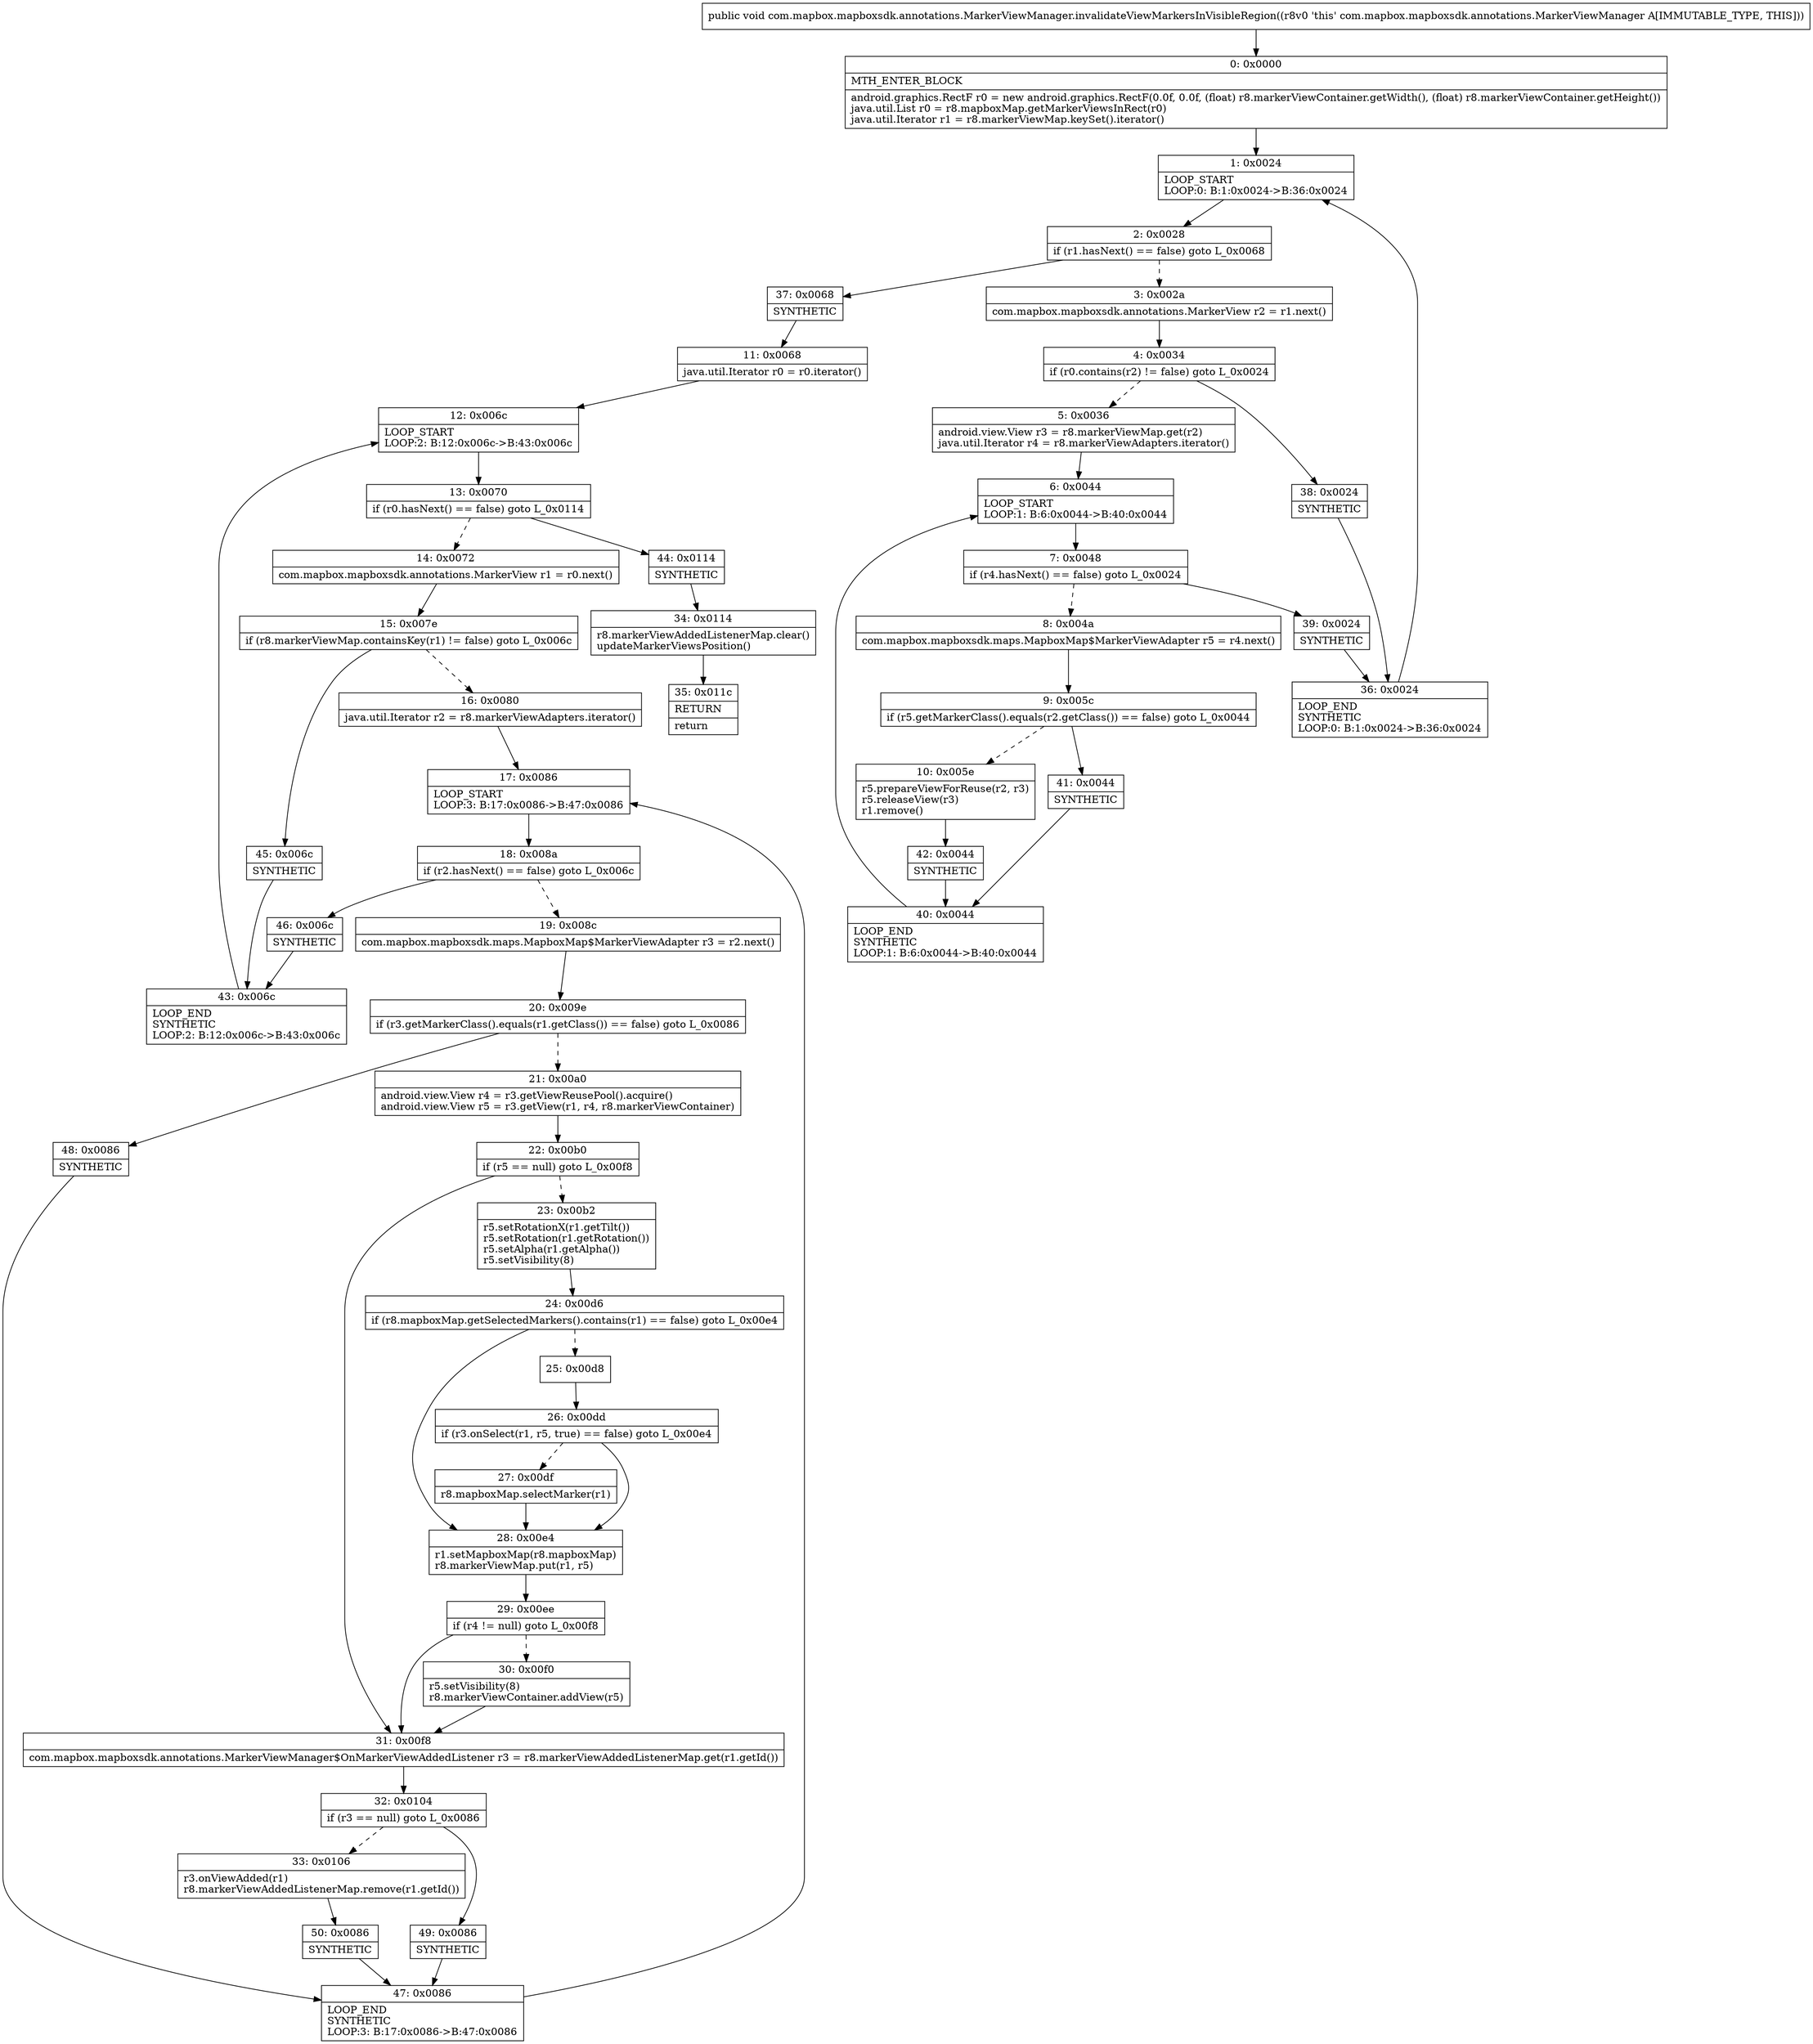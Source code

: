 digraph "CFG forcom.mapbox.mapboxsdk.annotations.MarkerViewManager.invalidateViewMarkersInVisibleRegion()V" {
Node_0 [shape=record,label="{0\:\ 0x0000|MTH_ENTER_BLOCK\l|android.graphics.RectF r0 = new android.graphics.RectF(0.0f, 0.0f, (float) r8.markerViewContainer.getWidth(), (float) r8.markerViewContainer.getHeight())\ljava.util.List r0 = r8.mapboxMap.getMarkerViewsInRect(r0)\ljava.util.Iterator r1 = r8.markerViewMap.keySet().iterator()\l}"];
Node_1 [shape=record,label="{1\:\ 0x0024|LOOP_START\lLOOP:0: B:1:0x0024\-\>B:36:0x0024\l}"];
Node_2 [shape=record,label="{2\:\ 0x0028|if (r1.hasNext() == false) goto L_0x0068\l}"];
Node_3 [shape=record,label="{3\:\ 0x002a|com.mapbox.mapboxsdk.annotations.MarkerView r2 = r1.next()\l}"];
Node_4 [shape=record,label="{4\:\ 0x0034|if (r0.contains(r2) != false) goto L_0x0024\l}"];
Node_5 [shape=record,label="{5\:\ 0x0036|android.view.View r3 = r8.markerViewMap.get(r2)\ljava.util.Iterator r4 = r8.markerViewAdapters.iterator()\l}"];
Node_6 [shape=record,label="{6\:\ 0x0044|LOOP_START\lLOOP:1: B:6:0x0044\-\>B:40:0x0044\l}"];
Node_7 [shape=record,label="{7\:\ 0x0048|if (r4.hasNext() == false) goto L_0x0024\l}"];
Node_8 [shape=record,label="{8\:\ 0x004a|com.mapbox.mapboxsdk.maps.MapboxMap$MarkerViewAdapter r5 = r4.next()\l}"];
Node_9 [shape=record,label="{9\:\ 0x005c|if (r5.getMarkerClass().equals(r2.getClass()) == false) goto L_0x0044\l}"];
Node_10 [shape=record,label="{10\:\ 0x005e|r5.prepareViewForReuse(r2, r3)\lr5.releaseView(r3)\lr1.remove()\l}"];
Node_11 [shape=record,label="{11\:\ 0x0068|java.util.Iterator r0 = r0.iterator()\l}"];
Node_12 [shape=record,label="{12\:\ 0x006c|LOOP_START\lLOOP:2: B:12:0x006c\-\>B:43:0x006c\l}"];
Node_13 [shape=record,label="{13\:\ 0x0070|if (r0.hasNext() == false) goto L_0x0114\l}"];
Node_14 [shape=record,label="{14\:\ 0x0072|com.mapbox.mapboxsdk.annotations.MarkerView r1 = r0.next()\l}"];
Node_15 [shape=record,label="{15\:\ 0x007e|if (r8.markerViewMap.containsKey(r1) != false) goto L_0x006c\l}"];
Node_16 [shape=record,label="{16\:\ 0x0080|java.util.Iterator r2 = r8.markerViewAdapters.iterator()\l}"];
Node_17 [shape=record,label="{17\:\ 0x0086|LOOP_START\lLOOP:3: B:17:0x0086\-\>B:47:0x0086\l}"];
Node_18 [shape=record,label="{18\:\ 0x008a|if (r2.hasNext() == false) goto L_0x006c\l}"];
Node_19 [shape=record,label="{19\:\ 0x008c|com.mapbox.mapboxsdk.maps.MapboxMap$MarkerViewAdapter r3 = r2.next()\l}"];
Node_20 [shape=record,label="{20\:\ 0x009e|if (r3.getMarkerClass().equals(r1.getClass()) == false) goto L_0x0086\l}"];
Node_21 [shape=record,label="{21\:\ 0x00a0|android.view.View r4 = r3.getViewReusePool().acquire()\landroid.view.View r5 = r3.getView(r1, r4, r8.markerViewContainer)\l}"];
Node_22 [shape=record,label="{22\:\ 0x00b0|if (r5 == null) goto L_0x00f8\l}"];
Node_23 [shape=record,label="{23\:\ 0x00b2|r5.setRotationX(r1.getTilt())\lr5.setRotation(r1.getRotation())\lr5.setAlpha(r1.getAlpha())\lr5.setVisibility(8)\l}"];
Node_24 [shape=record,label="{24\:\ 0x00d6|if (r8.mapboxMap.getSelectedMarkers().contains(r1) == false) goto L_0x00e4\l}"];
Node_25 [shape=record,label="{25\:\ 0x00d8}"];
Node_26 [shape=record,label="{26\:\ 0x00dd|if (r3.onSelect(r1, r5, true) == false) goto L_0x00e4\l}"];
Node_27 [shape=record,label="{27\:\ 0x00df|r8.mapboxMap.selectMarker(r1)\l}"];
Node_28 [shape=record,label="{28\:\ 0x00e4|r1.setMapboxMap(r8.mapboxMap)\lr8.markerViewMap.put(r1, r5)\l}"];
Node_29 [shape=record,label="{29\:\ 0x00ee|if (r4 != null) goto L_0x00f8\l}"];
Node_30 [shape=record,label="{30\:\ 0x00f0|r5.setVisibility(8)\lr8.markerViewContainer.addView(r5)\l}"];
Node_31 [shape=record,label="{31\:\ 0x00f8|com.mapbox.mapboxsdk.annotations.MarkerViewManager$OnMarkerViewAddedListener r3 = r8.markerViewAddedListenerMap.get(r1.getId())\l}"];
Node_32 [shape=record,label="{32\:\ 0x0104|if (r3 == null) goto L_0x0086\l}"];
Node_33 [shape=record,label="{33\:\ 0x0106|r3.onViewAdded(r1)\lr8.markerViewAddedListenerMap.remove(r1.getId())\l}"];
Node_34 [shape=record,label="{34\:\ 0x0114|r8.markerViewAddedListenerMap.clear()\lupdateMarkerViewsPosition()\l}"];
Node_35 [shape=record,label="{35\:\ 0x011c|RETURN\l|return\l}"];
Node_36 [shape=record,label="{36\:\ 0x0024|LOOP_END\lSYNTHETIC\lLOOP:0: B:1:0x0024\-\>B:36:0x0024\l}"];
Node_37 [shape=record,label="{37\:\ 0x0068|SYNTHETIC\l}"];
Node_38 [shape=record,label="{38\:\ 0x0024|SYNTHETIC\l}"];
Node_39 [shape=record,label="{39\:\ 0x0024|SYNTHETIC\l}"];
Node_40 [shape=record,label="{40\:\ 0x0044|LOOP_END\lSYNTHETIC\lLOOP:1: B:6:0x0044\-\>B:40:0x0044\l}"];
Node_41 [shape=record,label="{41\:\ 0x0044|SYNTHETIC\l}"];
Node_42 [shape=record,label="{42\:\ 0x0044|SYNTHETIC\l}"];
Node_43 [shape=record,label="{43\:\ 0x006c|LOOP_END\lSYNTHETIC\lLOOP:2: B:12:0x006c\-\>B:43:0x006c\l}"];
Node_44 [shape=record,label="{44\:\ 0x0114|SYNTHETIC\l}"];
Node_45 [shape=record,label="{45\:\ 0x006c|SYNTHETIC\l}"];
Node_46 [shape=record,label="{46\:\ 0x006c|SYNTHETIC\l}"];
Node_47 [shape=record,label="{47\:\ 0x0086|LOOP_END\lSYNTHETIC\lLOOP:3: B:17:0x0086\-\>B:47:0x0086\l}"];
Node_48 [shape=record,label="{48\:\ 0x0086|SYNTHETIC\l}"];
Node_49 [shape=record,label="{49\:\ 0x0086|SYNTHETIC\l}"];
Node_50 [shape=record,label="{50\:\ 0x0086|SYNTHETIC\l}"];
MethodNode[shape=record,label="{public void com.mapbox.mapboxsdk.annotations.MarkerViewManager.invalidateViewMarkersInVisibleRegion((r8v0 'this' com.mapbox.mapboxsdk.annotations.MarkerViewManager A[IMMUTABLE_TYPE, THIS])) }"];
MethodNode -> Node_0;
Node_0 -> Node_1;
Node_1 -> Node_2;
Node_2 -> Node_3[style=dashed];
Node_2 -> Node_37;
Node_3 -> Node_4;
Node_4 -> Node_5[style=dashed];
Node_4 -> Node_38;
Node_5 -> Node_6;
Node_6 -> Node_7;
Node_7 -> Node_8[style=dashed];
Node_7 -> Node_39;
Node_8 -> Node_9;
Node_9 -> Node_10[style=dashed];
Node_9 -> Node_41;
Node_10 -> Node_42;
Node_11 -> Node_12;
Node_12 -> Node_13;
Node_13 -> Node_14[style=dashed];
Node_13 -> Node_44;
Node_14 -> Node_15;
Node_15 -> Node_16[style=dashed];
Node_15 -> Node_45;
Node_16 -> Node_17;
Node_17 -> Node_18;
Node_18 -> Node_19[style=dashed];
Node_18 -> Node_46;
Node_19 -> Node_20;
Node_20 -> Node_21[style=dashed];
Node_20 -> Node_48;
Node_21 -> Node_22;
Node_22 -> Node_23[style=dashed];
Node_22 -> Node_31;
Node_23 -> Node_24;
Node_24 -> Node_25[style=dashed];
Node_24 -> Node_28;
Node_25 -> Node_26;
Node_26 -> Node_27[style=dashed];
Node_26 -> Node_28;
Node_27 -> Node_28;
Node_28 -> Node_29;
Node_29 -> Node_30[style=dashed];
Node_29 -> Node_31;
Node_30 -> Node_31;
Node_31 -> Node_32;
Node_32 -> Node_33[style=dashed];
Node_32 -> Node_49;
Node_33 -> Node_50;
Node_34 -> Node_35;
Node_36 -> Node_1;
Node_37 -> Node_11;
Node_38 -> Node_36;
Node_39 -> Node_36;
Node_40 -> Node_6;
Node_41 -> Node_40;
Node_42 -> Node_40;
Node_43 -> Node_12;
Node_44 -> Node_34;
Node_45 -> Node_43;
Node_46 -> Node_43;
Node_47 -> Node_17;
Node_48 -> Node_47;
Node_49 -> Node_47;
Node_50 -> Node_47;
}

